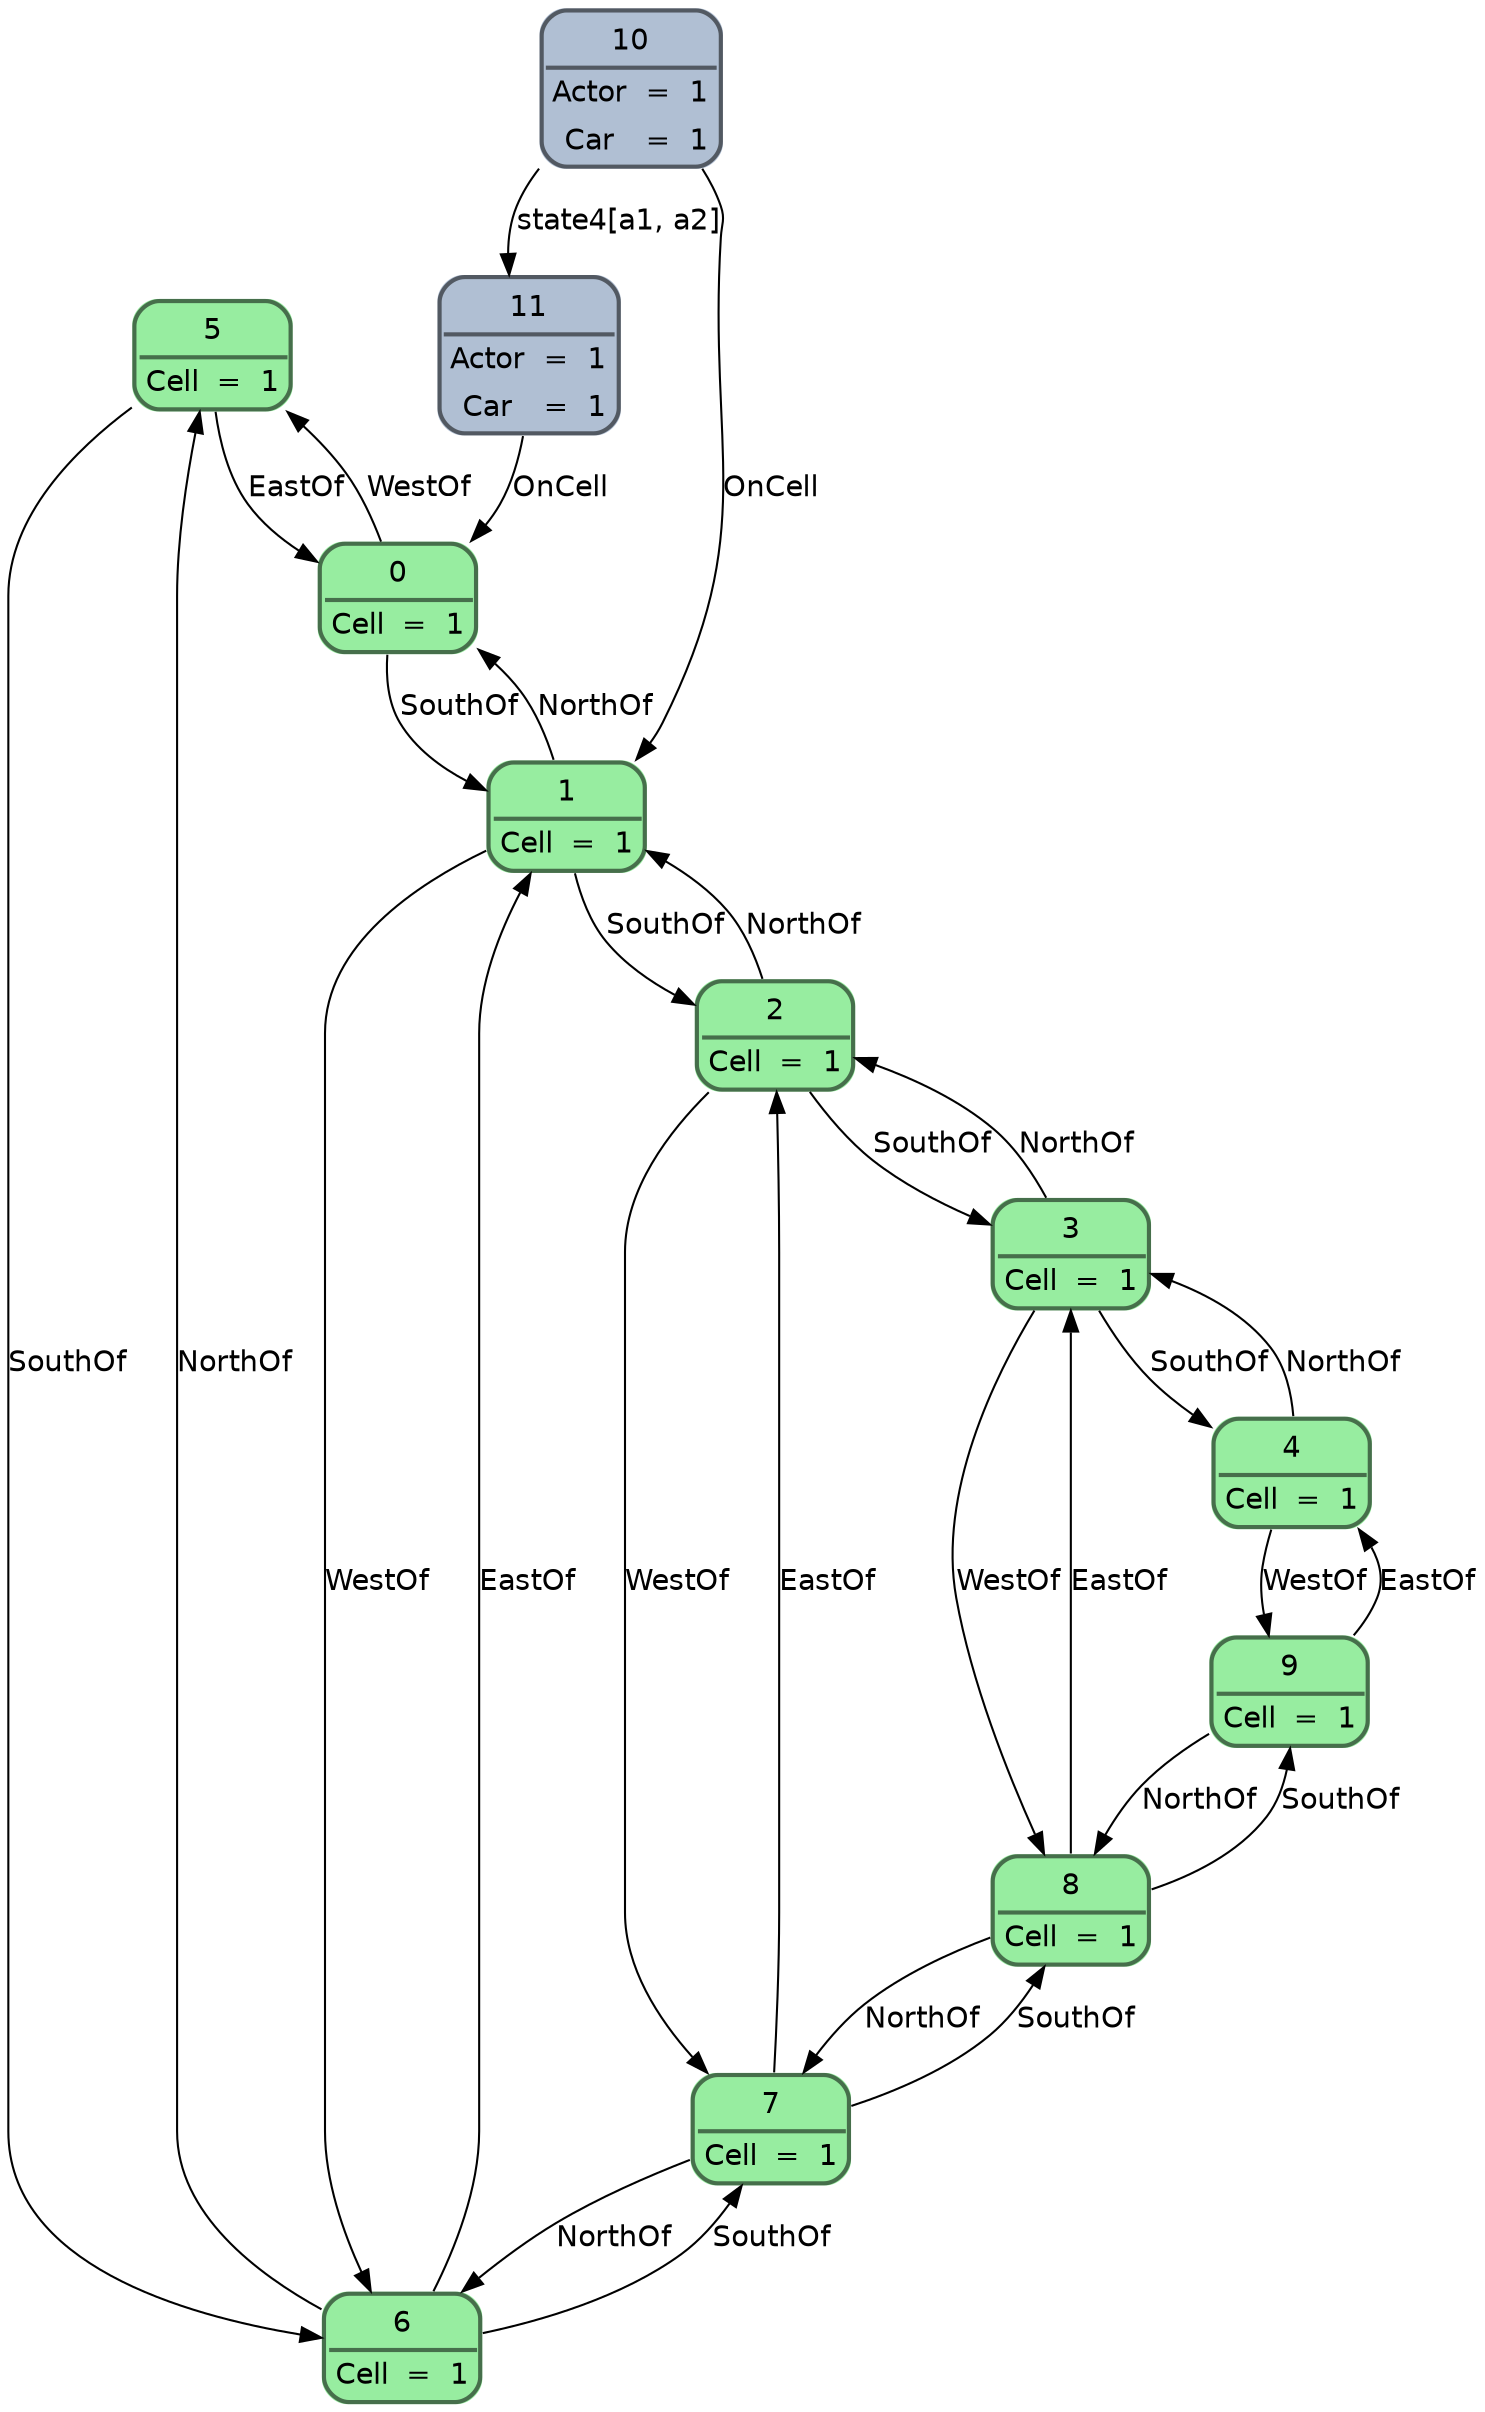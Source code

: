 digraph model {
node [
	style="filled, rounded"
	shape=plain
	pencolor="#00000088"
	fontname="Helvetica"
]
edge [
	labeldistance=3
	fontname="Helvetica"
]
5 -> 0 [
	style=solid
	color=black
	fontcolor=black
	label="EastOf"]
6 -> 1 [
	style=solid
	color=black
	fontcolor=black
	label="EastOf"]
7 -> 2 [
	style=solid
	color=black
	fontcolor=black
	label="EastOf"]
8 -> 3 [
	style=solid
	color=black
	fontcolor=black
	label="EastOf"]
9 -> 4 [
	style=solid
	color=black
	fontcolor=black
	label="EastOf"]
11 -> 0 [
	style=solid
	color=black
	fontcolor=black
	label="OnCell"]
10 -> 1 [
	style=solid
	color=black
	fontcolor=black
	label="OnCell"]
0 -> 5 [
	style=solid
	color=black
	fontcolor=black
	label="WestOf"]
1 -> 6 [
	style=solid
	color=black
	fontcolor=black
	label="WestOf"]
2 -> 7 [
	style=solid
	color=black
	fontcolor=black
	label="WestOf"]
3 -> 8 [
	style=solid
	color=black
	fontcolor=black
	label="WestOf"]
4 -> 9 [
	style=solid
	color=black
	fontcolor=black
	label="WestOf"]
10 -> 11 [
	style=solid
	color=black
	fontcolor=black
	label="state4[a1, a2]"]
0 -> 1 [
	style=solid
	color=black
	fontcolor=black
	label="SouthOf"]
1 -> 2 [
	style=solid
	color=black
	fontcolor=black
	label="SouthOf"]
2 -> 3 [
	style=solid
	color=black
	fontcolor=black
	label="SouthOf"]
3 -> 4 [
	style=solid
	color=black
	fontcolor=black
	label="SouthOf"]
5 -> 6 [
	style=solid
	color=black
	fontcolor=black
	label="SouthOf"]
6 -> 7 [
	style=solid
	color=black
	fontcolor=black
	label="SouthOf"]
7 -> 8 [
	style=solid
	color=black
	fontcolor=black
	label="SouthOf"]
8 -> 9 [
	style=solid
	color=black
	fontcolor=black
	label="SouthOf"]
1 -> 0 [
	style=solid
	color=black
	fontcolor=black
	label="NorthOf"]
2 -> 1 [
	style=solid
	color=black
	fontcolor=black
	label="NorthOf"]
3 -> 2 [
	style=solid
	color=black
	fontcolor=black
	label="NorthOf"]
4 -> 3 [
	style=solid
	color=black
	fontcolor=black
	label="NorthOf"]
6 -> 5 [
	style=solid
	color=black
	fontcolor=black
	label="NorthOf"]
7 -> 6 [
	style=solid
	color=black
	fontcolor=black
	label="NorthOf"]
8 -> 7 [
	style=solid
	color=black
	fontcolor=black
	label="NorthOf"]
9 -> 8 [
	style=solid
	color=black
	fontcolor=black
	label="NorthOf"]
1 [
	fillcolor="#97eda0"
	label=<<TABLE CELLSPACING="0" BORDER="2" CELLBORDER="0" CELLPADDING="4" STYLE="ROUNDED">
		<TR><TD COLSPAN="3" BORDER="2" SIDES="B">1</TD></TR>
		<TR><TD><FONT COLOR="black">Cell</FONT></TD><TD><FONT COLOR="black">=</FONT></TD><TD><FONT COLOR="black">1</FONT></TD></TR>
		</TABLE>>
]
2 [
	fillcolor="#97eda0"
	label=<<TABLE CELLSPACING="0" BORDER="2" CELLBORDER="0" CELLPADDING="4" STYLE="ROUNDED">
		<TR><TD COLSPAN="3" BORDER="2" SIDES="B">2</TD></TR>
		<TR><TD><FONT COLOR="black">Cell</FONT></TD><TD><FONT COLOR="black">=</FONT></TD><TD><FONT COLOR="black">1</FONT></TD></TR>
		</TABLE>>
]
3 [
	fillcolor="#97eda0"
	label=<<TABLE CELLSPACING="0" BORDER="2" CELLBORDER="0" CELLPADDING="4" STYLE="ROUNDED">
		<TR><TD COLSPAN="3" BORDER="2" SIDES="B">3</TD></TR>
		<TR><TD><FONT COLOR="black">Cell</FONT></TD><TD><FONT COLOR="black">=</FONT></TD><TD><FONT COLOR="black">1</FONT></TD></TR>
		</TABLE>>
]
4 [
	fillcolor="#97eda0"
	label=<<TABLE CELLSPACING="0" BORDER="2" CELLBORDER="0" CELLPADDING="4" STYLE="ROUNDED">
		<TR><TD COLSPAN="3" BORDER="2" SIDES="B">4</TD></TR>
		<TR><TD><FONT COLOR="black">Cell</FONT></TD><TD><FONT COLOR="black">=</FONT></TD><TD><FONT COLOR="black">1</FONT></TD></TR>
		</TABLE>>
]
5 [
	fillcolor="#97eda0"
	label=<<TABLE CELLSPACING="0" BORDER="2" CELLBORDER="0" CELLPADDING="4" STYLE="ROUNDED">
		<TR><TD COLSPAN="3" BORDER="2" SIDES="B">5</TD></TR>
		<TR><TD><FONT COLOR="black">Cell</FONT></TD><TD><FONT COLOR="black">=</FONT></TD><TD><FONT COLOR="black">1</FONT></TD></TR>
		</TABLE>>
]
6 [
	fillcolor="#97eda0"
	label=<<TABLE CELLSPACING="0" BORDER="2" CELLBORDER="0" CELLPADDING="4" STYLE="ROUNDED">
		<TR><TD COLSPAN="3" BORDER="2" SIDES="B">6</TD></TR>
		<TR><TD><FONT COLOR="black">Cell</FONT></TD><TD><FONT COLOR="black">=</FONT></TD><TD><FONT COLOR="black">1</FONT></TD></TR>
		</TABLE>>
]
7 [
	fillcolor="#97eda0"
	label=<<TABLE CELLSPACING="0" BORDER="2" CELLBORDER="0" CELLPADDING="4" STYLE="ROUNDED">
		<TR><TD COLSPAN="3" BORDER="2" SIDES="B">7</TD></TR>
		<TR><TD><FONT COLOR="black">Cell</FONT></TD><TD><FONT COLOR="black">=</FONT></TD><TD><FONT COLOR="black">1</FONT></TD></TR>
		</TABLE>>
]
8 [
	fillcolor="#97eda0"
	label=<<TABLE CELLSPACING="0" BORDER="2" CELLBORDER="0" CELLPADDING="4" STYLE="ROUNDED">
		<TR><TD COLSPAN="3" BORDER="2" SIDES="B">8</TD></TR>
		<TR><TD><FONT COLOR="black">Cell</FONT></TD><TD><FONT COLOR="black">=</FONT></TD><TD><FONT COLOR="black">1</FONT></TD></TR>
		</TABLE>>
]
9 [
	fillcolor="#97eda0"
	label=<<TABLE CELLSPACING="0" BORDER="2" CELLBORDER="0" CELLPADDING="4" STYLE="ROUNDED">
		<TR><TD COLSPAN="3" BORDER="2" SIDES="B">9</TD></TR>
		<TR><TD><FONT COLOR="black">Cell</FONT></TD><TD><FONT COLOR="black">=</FONT></TD><TD><FONT COLOR="black">1</FONT></TD></TR>
		</TABLE>>
]
10 [
	fillcolor="#b0bfd3"
	label=<<TABLE CELLSPACING="0" BORDER="2" CELLBORDER="0" CELLPADDING="4" STYLE="ROUNDED">
		<TR><TD COLSPAN="3" BORDER="2" SIDES="B">10</TD></TR>
		<TR><TD><FONT COLOR="black">Actor</FONT></TD><TD><FONT COLOR="black">=</FONT></TD><TD><FONT COLOR="black">1</FONT></TD></TR>
		<TR><TD><FONT COLOR="black">Car</FONT></TD><TD><FONT COLOR="black">=</FONT></TD><TD><FONT COLOR="black">1</FONT></TD></TR>
		</TABLE>>
]
11 [
	fillcolor="#b0bfd3"
	label=<<TABLE CELLSPACING="0" BORDER="2" CELLBORDER="0" CELLPADDING="4" STYLE="ROUNDED">
		<TR><TD COLSPAN="3" BORDER="2" SIDES="B">11</TD></TR>
		<TR><TD><FONT COLOR="black">Actor</FONT></TD><TD><FONT COLOR="black">=</FONT></TD><TD><FONT COLOR="black">1</FONT></TD></TR>
		<TR><TD><FONT COLOR="black">Car</FONT></TD><TD><FONT COLOR="black">=</FONT></TD><TD><FONT COLOR="black">1</FONT></TD></TR>
		</TABLE>>
]
0 [
	fillcolor="#97eda0"
	label=<<TABLE CELLSPACING="0" BORDER="2" CELLBORDER="0" CELLPADDING="4" STYLE="ROUNDED">
		<TR><TD COLSPAN="3" BORDER="2" SIDES="B">0</TD></TR>
		<TR><TD><FONT COLOR="black">Cell</FONT></TD><TD><FONT COLOR="black">=</FONT></TD><TD><FONT COLOR="black">1</FONT></TD></TR>
		</TABLE>>
]
}